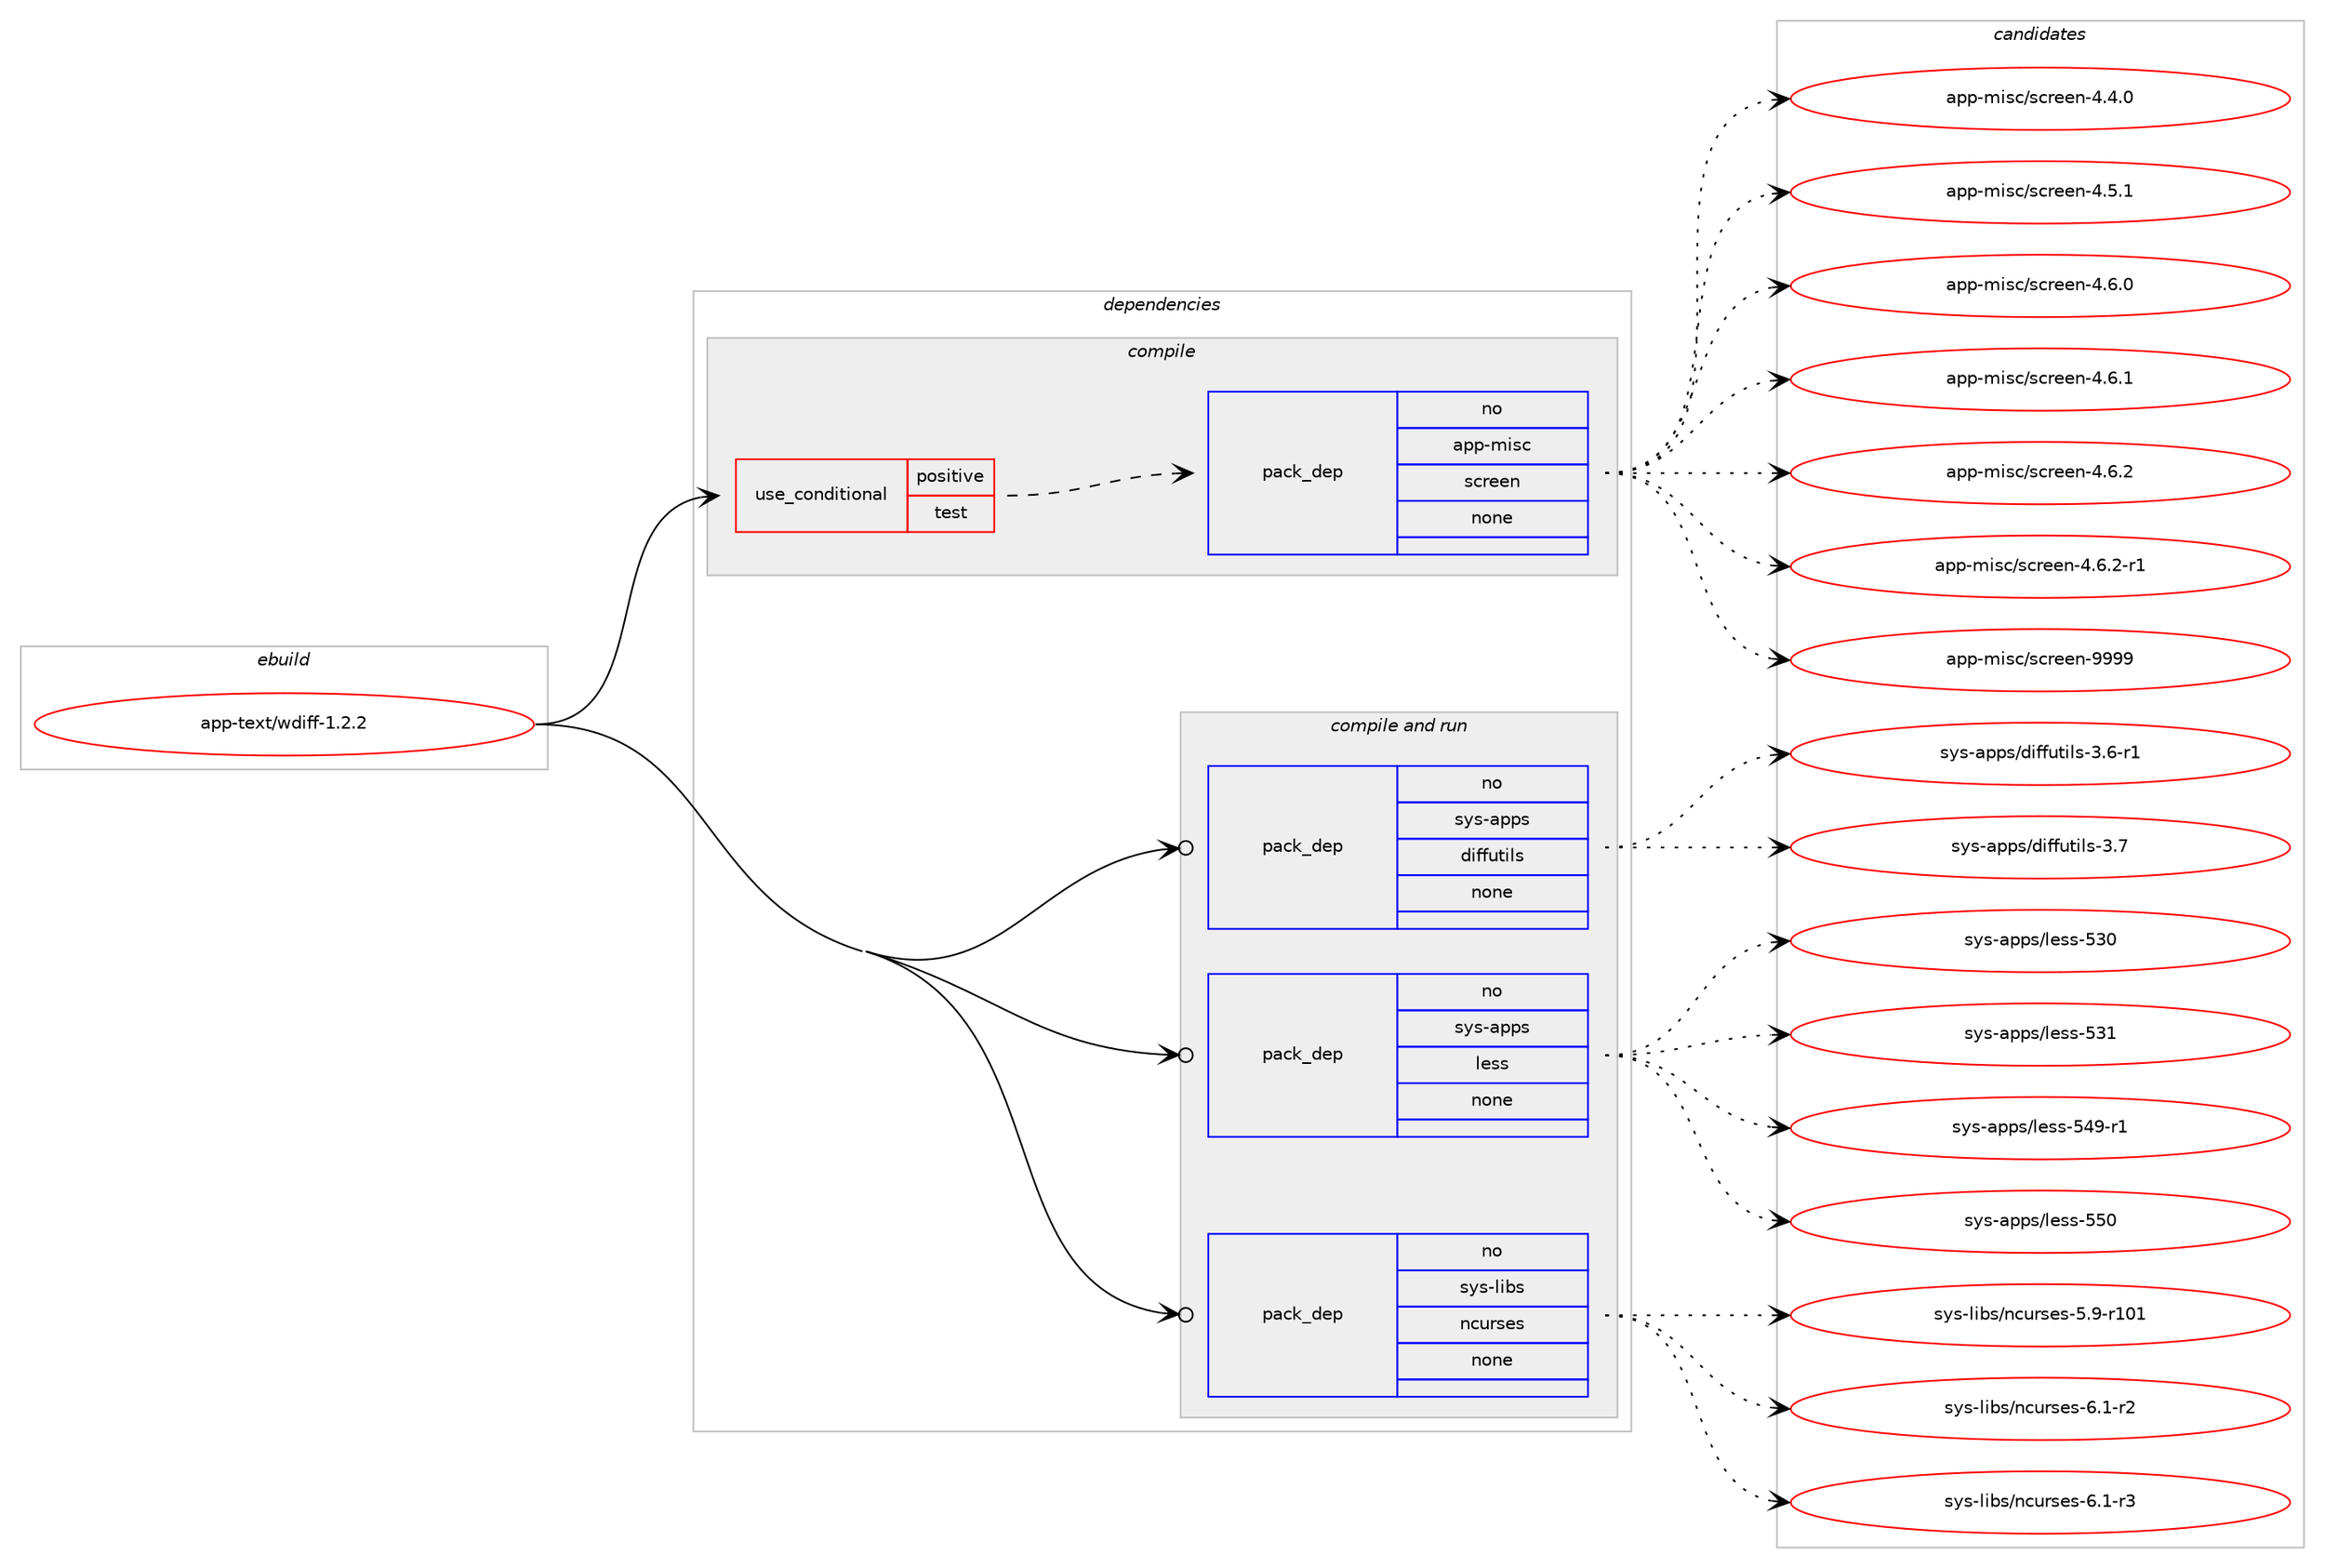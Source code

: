 digraph prolog {

# *************
# Graph options
# *************

newrank=true;
concentrate=true;
compound=true;
graph [rankdir=LR,fontname=Helvetica,fontsize=10,ranksep=1.5];#, ranksep=2.5, nodesep=0.2];
edge  [arrowhead=vee];
node  [fontname=Helvetica,fontsize=10];

# **********
# The ebuild
# **********

subgraph cluster_leftcol {
color=gray;
rank=same;
label=<<i>ebuild</i>>;
id [label="app-text/wdiff-1.2.2", color=red, width=4, href="../app-text/wdiff-1.2.2.svg"];
}

# ****************
# The dependencies
# ****************

subgraph cluster_midcol {
color=gray;
label=<<i>dependencies</i>>;
subgraph cluster_compile {
fillcolor="#eeeeee";
style=filled;
label=<<i>compile</i>>;
subgraph cond356231 {
dependency1313166 [label=<<TABLE BORDER="0" CELLBORDER="1" CELLSPACING="0" CELLPADDING="4"><TR><TD ROWSPAN="3" CELLPADDING="10">use_conditional</TD></TR><TR><TD>positive</TD></TR><TR><TD>test</TD></TR></TABLE>>, shape=none, color=red];
subgraph pack936367 {
dependency1313167 [label=<<TABLE BORDER="0" CELLBORDER="1" CELLSPACING="0" CELLPADDING="4" WIDTH="220"><TR><TD ROWSPAN="6" CELLPADDING="30">pack_dep</TD></TR><TR><TD WIDTH="110">no</TD></TR><TR><TD>app-misc</TD></TR><TR><TD>screen</TD></TR><TR><TD>none</TD></TR><TR><TD></TD></TR></TABLE>>, shape=none, color=blue];
}
dependency1313166:e -> dependency1313167:w [weight=20,style="dashed",arrowhead="vee"];
}
id:e -> dependency1313166:w [weight=20,style="solid",arrowhead="vee"];
}
subgraph cluster_compileandrun {
fillcolor="#eeeeee";
style=filled;
label=<<i>compile and run</i>>;
subgraph pack936368 {
dependency1313168 [label=<<TABLE BORDER="0" CELLBORDER="1" CELLSPACING="0" CELLPADDING="4" WIDTH="220"><TR><TD ROWSPAN="6" CELLPADDING="30">pack_dep</TD></TR><TR><TD WIDTH="110">no</TD></TR><TR><TD>sys-apps</TD></TR><TR><TD>diffutils</TD></TR><TR><TD>none</TD></TR><TR><TD></TD></TR></TABLE>>, shape=none, color=blue];
}
id:e -> dependency1313168:w [weight=20,style="solid",arrowhead="odotvee"];
subgraph pack936369 {
dependency1313169 [label=<<TABLE BORDER="0" CELLBORDER="1" CELLSPACING="0" CELLPADDING="4" WIDTH="220"><TR><TD ROWSPAN="6" CELLPADDING="30">pack_dep</TD></TR><TR><TD WIDTH="110">no</TD></TR><TR><TD>sys-apps</TD></TR><TR><TD>less</TD></TR><TR><TD>none</TD></TR><TR><TD></TD></TR></TABLE>>, shape=none, color=blue];
}
id:e -> dependency1313169:w [weight=20,style="solid",arrowhead="odotvee"];
subgraph pack936370 {
dependency1313170 [label=<<TABLE BORDER="0" CELLBORDER="1" CELLSPACING="0" CELLPADDING="4" WIDTH="220"><TR><TD ROWSPAN="6" CELLPADDING="30">pack_dep</TD></TR><TR><TD WIDTH="110">no</TD></TR><TR><TD>sys-libs</TD></TR><TR><TD>ncurses</TD></TR><TR><TD>none</TD></TR><TR><TD></TD></TR></TABLE>>, shape=none, color=blue];
}
id:e -> dependency1313170:w [weight=20,style="solid",arrowhead="odotvee"];
}
subgraph cluster_run {
fillcolor="#eeeeee";
style=filled;
label=<<i>run</i>>;
}
}

# **************
# The candidates
# **************

subgraph cluster_choices {
rank=same;
color=gray;
label=<<i>candidates</i>>;

subgraph choice936367 {
color=black;
nodesep=1;
choice9711211245109105115994711599114101101110455246524648 [label="app-misc/screen-4.4.0", color=red, width=4,href="../app-misc/screen-4.4.0.svg"];
choice9711211245109105115994711599114101101110455246534649 [label="app-misc/screen-4.5.1", color=red, width=4,href="../app-misc/screen-4.5.1.svg"];
choice9711211245109105115994711599114101101110455246544648 [label="app-misc/screen-4.6.0", color=red, width=4,href="../app-misc/screen-4.6.0.svg"];
choice9711211245109105115994711599114101101110455246544649 [label="app-misc/screen-4.6.1", color=red, width=4,href="../app-misc/screen-4.6.1.svg"];
choice9711211245109105115994711599114101101110455246544650 [label="app-misc/screen-4.6.2", color=red, width=4,href="../app-misc/screen-4.6.2.svg"];
choice97112112451091051159947115991141011011104552465446504511449 [label="app-misc/screen-4.6.2-r1", color=red, width=4,href="../app-misc/screen-4.6.2-r1.svg"];
choice97112112451091051159947115991141011011104557575757 [label="app-misc/screen-9999", color=red, width=4,href="../app-misc/screen-9999.svg"];
dependency1313167:e -> choice9711211245109105115994711599114101101110455246524648:w [style=dotted,weight="100"];
dependency1313167:e -> choice9711211245109105115994711599114101101110455246534649:w [style=dotted,weight="100"];
dependency1313167:e -> choice9711211245109105115994711599114101101110455246544648:w [style=dotted,weight="100"];
dependency1313167:e -> choice9711211245109105115994711599114101101110455246544649:w [style=dotted,weight="100"];
dependency1313167:e -> choice9711211245109105115994711599114101101110455246544650:w [style=dotted,weight="100"];
dependency1313167:e -> choice97112112451091051159947115991141011011104552465446504511449:w [style=dotted,weight="100"];
dependency1313167:e -> choice97112112451091051159947115991141011011104557575757:w [style=dotted,weight="100"];
}
subgraph choice936368 {
color=black;
nodesep=1;
choice115121115459711211211547100105102102117116105108115455146544511449 [label="sys-apps/diffutils-3.6-r1", color=red, width=4,href="../sys-apps/diffutils-3.6-r1.svg"];
choice11512111545971121121154710010510210211711610510811545514655 [label="sys-apps/diffutils-3.7", color=red, width=4,href="../sys-apps/diffutils-3.7.svg"];
dependency1313168:e -> choice115121115459711211211547100105102102117116105108115455146544511449:w [style=dotted,weight="100"];
dependency1313168:e -> choice11512111545971121121154710010510210211711610510811545514655:w [style=dotted,weight="100"];
}
subgraph choice936369 {
color=black;
nodesep=1;
choice11512111545971121121154710810111511545535148 [label="sys-apps/less-530", color=red, width=4,href="../sys-apps/less-530.svg"];
choice11512111545971121121154710810111511545535149 [label="sys-apps/less-531", color=red, width=4,href="../sys-apps/less-531.svg"];
choice115121115459711211211547108101115115455352574511449 [label="sys-apps/less-549-r1", color=red, width=4,href="../sys-apps/less-549-r1.svg"];
choice11512111545971121121154710810111511545535348 [label="sys-apps/less-550", color=red, width=4,href="../sys-apps/less-550.svg"];
dependency1313169:e -> choice11512111545971121121154710810111511545535148:w [style=dotted,weight="100"];
dependency1313169:e -> choice11512111545971121121154710810111511545535149:w [style=dotted,weight="100"];
dependency1313169:e -> choice115121115459711211211547108101115115455352574511449:w [style=dotted,weight="100"];
dependency1313169:e -> choice11512111545971121121154710810111511545535348:w [style=dotted,weight="100"];
}
subgraph choice936370 {
color=black;
nodesep=1;
choice115121115451081059811547110991171141151011154553465745114494849 [label="sys-libs/ncurses-5.9-r101", color=red, width=4,href="../sys-libs/ncurses-5.9-r101.svg"];
choice11512111545108105981154711099117114115101115455446494511450 [label="sys-libs/ncurses-6.1-r2", color=red, width=4,href="../sys-libs/ncurses-6.1-r2.svg"];
choice11512111545108105981154711099117114115101115455446494511451 [label="sys-libs/ncurses-6.1-r3", color=red, width=4,href="../sys-libs/ncurses-6.1-r3.svg"];
dependency1313170:e -> choice115121115451081059811547110991171141151011154553465745114494849:w [style=dotted,weight="100"];
dependency1313170:e -> choice11512111545108105981154711099117114115101115455446494511450:w [style=dotted,weight="100"];
dependency1313170:e -> choice11512111545108105981154711099117114115101115455446494511451:w [style=dotted,weight="100"];
}
}

}
